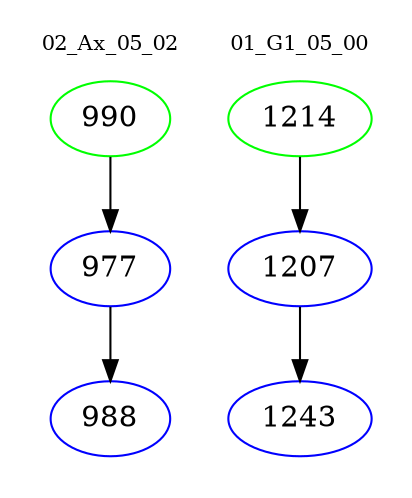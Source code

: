 digraph{
subgraph cluster_0 {
color = white
label = "02_Ax_05_02";
fontsize=10;
T0_990 [label="990", color="green"]
T0_990 -> T0_977 [color="black"]
T0_977 [label="977", color="blue"]
T0_977 -> T0_988 [color="black"]
T0_988 [label="988", color="blue"]
}
subgraph cluster_1 {
color = white
label = "01_G1_05_00";
fontsize=10;
T1_1214 [label="1214", color="green"]
T1_1214 -> T1_1207 [color="black"]
T1_1207 [label="1207", color="blue"]
T1_1207 -> T1_1243 [color="black"]
T1_1243 [label="1243", color="blue"]
}
}
